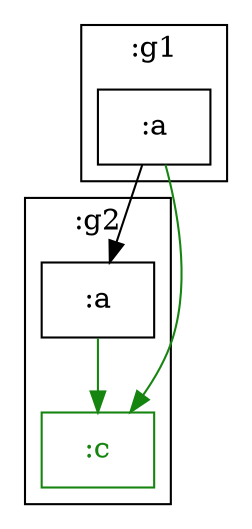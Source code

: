 digraph D {
    subgraph cluster_node1 { /* :g1 */
        label=":g1";
        shape="rectangle";
        
        node3 [shape="rectangle",label=":a"]
    }
    
    subgraph cluster_node2 { /* :g2 */
        label=":g2";
        shape="rectangle";
        
        node4 [shape="rectangle",label=":a"]
        node5 [color="#158510",fontcolor="#158510",shape="rectangle",label=":c"]
    }
    
    node3 -> node4 []
    node3 -> node5 [color="#158510",]
    node4 -> node5 [color="#158510",]
}
